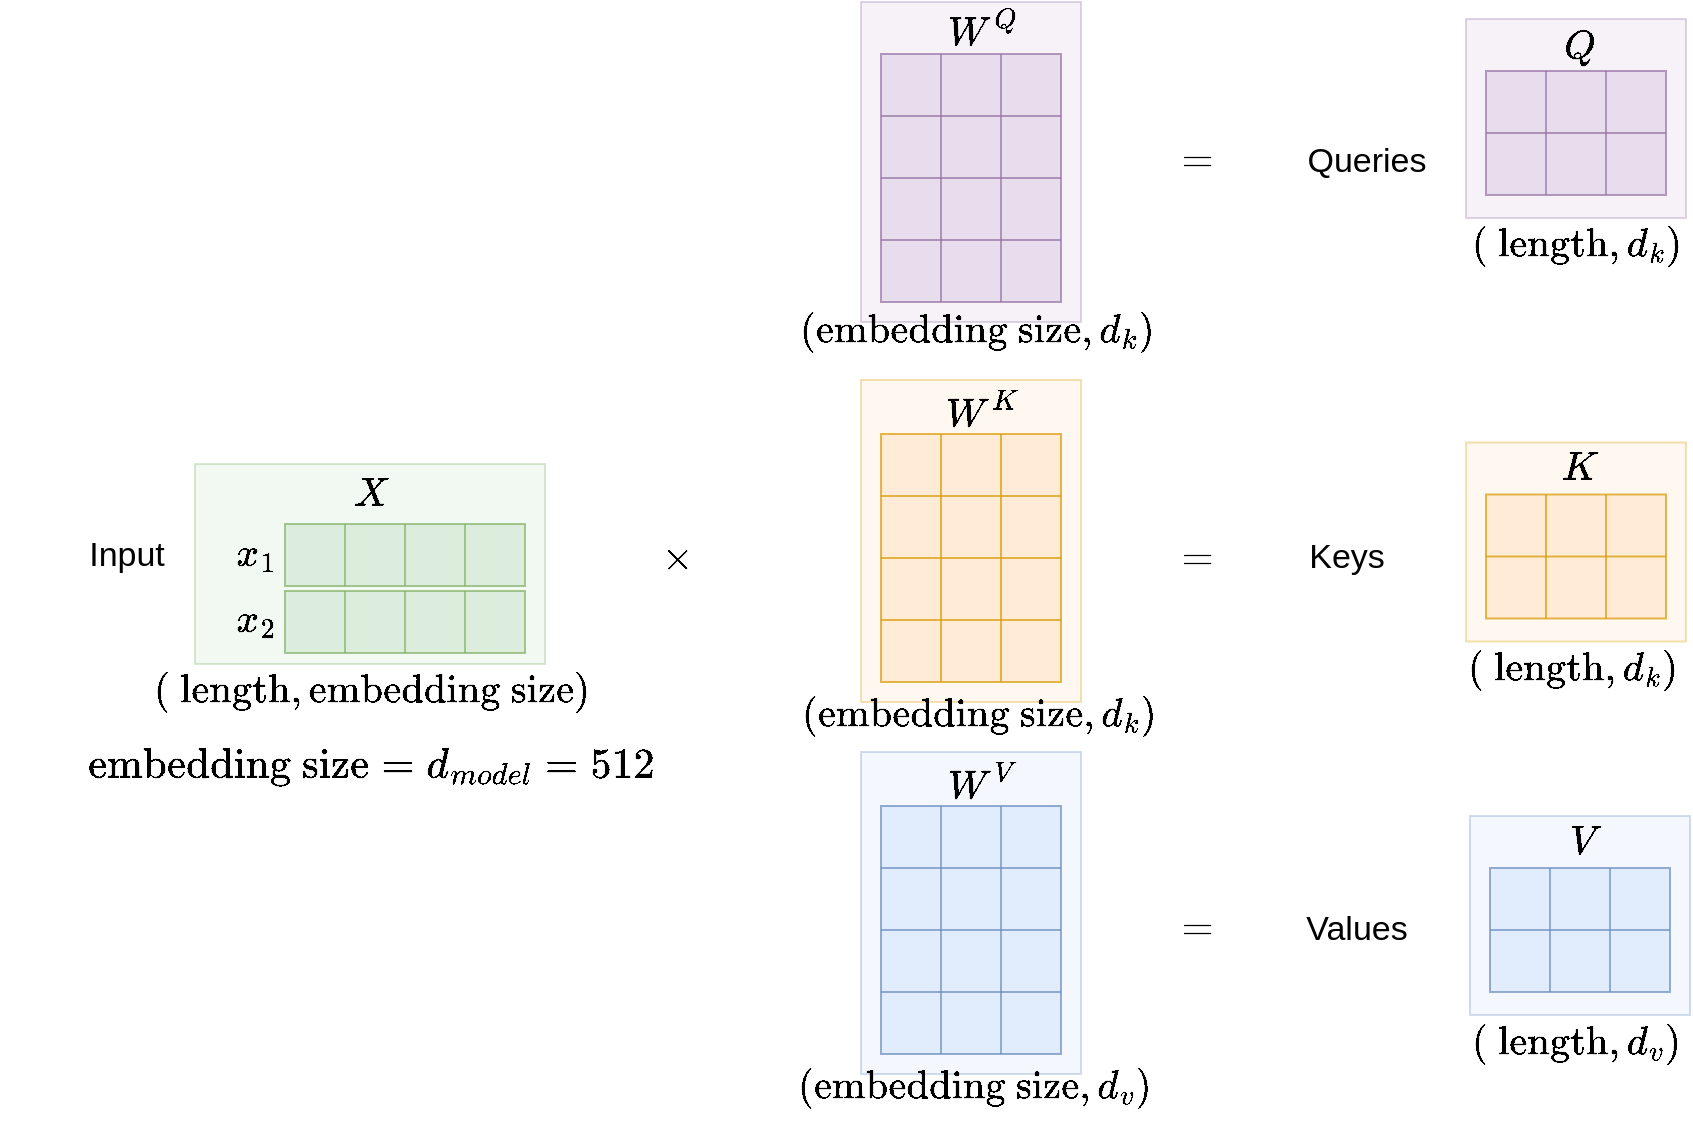 <mxfile version="20.6.2" type="device"><diagram id="dic6fPTyxocdXyEdcYyX" name="第 1 页"><mxGraphModel dx="1422" dy="1252" grid="1" gridSize="10" guides="1" tooltips="1" connect="1" arrows="1" fold="1" page="0" pageScale="1" pageWidth="827" pageHeight="1169" math="1" shadow="0"><root><mxCell id="0"/><mxCell id="1" parent="0"/><mxCell id="4Db6OByWTUQncVXcRejH-1" value="" style="rounded=0;whiteSpace=wrap;html=1;fontFamily=Helvetica;fontSize=17;opacity=30;fillColor=#e1d5e7;strokeColor=#9673a6;" vertex="1" parent="1"><mxGeometry x="767.5" y="-148" width="110" height="160" as="geometry"/></mxCell><mxCell id="4Db6OByWTUQncVXcRejH-2" value="" style="rounded=0;whiteSpace=wrap;html=1;fontFamily=Helvetica;fontSize=17;opacity=30;fillColor=#d5e8d4;strokeColor=#82b366;" vertex="1" parent="1"><mxGeometry x="434.5" y="83" width="175" height="100" as="geometry"/></mxCell><mxCell id="4Db6OByWTUQncVXcRejH-3" value="" style="shape=table;html=1;whiteSpace=wrap;startSize=0;container=1;collapsible=0;childLayout=tableLayout;fontFamily=Helvetica;fontSize=17;opacity=70;fillColor=#d5e8d4;strokeColor=#82b366;" vertex="1" parent="1"><mxGeometry x="479.5" y="113" width="120" height="31" as="geometry"/></mxCell><mxCell id="4Db6OByWTUQncVXcRejH-4" value="" style="shape=tableRow;horizontal=0;startSize=0;swimlaneHead=0;swimlaneBody=0;top=0;left=0;bottom=0;right=0;collapsible=0;dropTarget=0;fillColor=none;points=[[0,0.5],[1,0.5]];portConstraint=eastwest;fontFamily=Helvetica;fontSize=17;opacity=70;" vertex="1" parent="4Db6OByWTUQncVXcRejH-3"><mxGeometry width="120" height="31" as="geometry"/></mxCell><mxCell id="4Db6OByWTUQncVXcRejH-5" value="" style="shape=partialRectangle;html=1;whiteSpace=wrap;connectable=0;fillColor=none;top=0;left=0;bottom=0;right=0;overflow=hidden;fontFamily=Helvetica;fontSize=17;opacity=70;" vertex="1" parent="4Db6OByWTUQncVXcRejH-4"><mxGeometry width="30" height="31" as="geometry"><mxRectangle width="30" height="31" as="alternateBounds"/></mxGeometry></mxCell><mxCell id="4Db6OByWTUQncVXcRejH-6" value="" style="shape=partialRectangle;html=1;whiteSpace=wrap;connectable=0;fillColor=none;top=0;left=0;bottom=0;right=0;overflow=hidden;fontFamily=Helvetica;fontSize=17;opacity=70;" vertex="1" parent="4Db6OByWTUQncVXcRejH-4"><mxGeometry x="30" width="30" height="31" as="geometry"><mxRectangle width="30" height="31" as="alternateBounds"/></mxGeometry></mxCell><mxCell id="4Db6OByWTUQncVXcRejH-7" value="" style="shape=partialRectangle;html=1;whiteSpace=wrap;connectable=0;fillColor=none;top=0;left=0;bottom=0;right=0;overflow=hidden;fontFamily=Helvetica;fontSize=17;opacity=70;" vertex="1" parent="4Db6OByWTUQncVXcRejH-4"><mxGeometry x="60" width="30" height="31" as="geometry"><mxRectangle width="30" height="31" as="alternateBounds"/></mxGeometry></mxCell><mxCell id="4Db6OByWTUQncVXcRejH-8" style="shape=partialRectangle;html=1;whiteSpace=wrap;connectable=0;fillColor=none;top=0;left=0;bottom=0;right=0;overflow=hidden;fontFamily=Helvetica;fontSize=17;opacity=70;" vertex="1" parent="4Db6OByWTUQncVXcRejH-4"><mxGeometry x="90" width="30" height="31" as="geometry"><mxRectangle width="30" height="31" as="alternateBounds"/></mxGeometry></mxCell><mxCell id="4Db6OByWTUQncVXcRejH-9" value="$$x_1$$" style="text;html=1;align=center;verticalAlign=middle;resizable=0;points=[];autosize=1;strokeColor=none;fillColor=none;fontSize=17;fontFamily=Helvetica;" vertex="1" parent="1"><mxGeometry x="419.5" y="113.5" width="90" height="30" as="geometry"/></mxCell><mxCell id="4Db6OByWTUQncVXcRejH-10" value="" style="shape=table;html=1;whiteSpace=wrap;startSize=0;container=1;collapsible=0;childLayout=tableLayout;fontFamily=Helvetica;fontSize=17;opacity=70;fillColor=#d5e8d4;strokeColor=#82b366;" vertex="1" parent="1"><mxGeometry x="479.5" y="146.5" width="120" height="31" as="geometry"/></mxCell><mxCell id="4Db6OByWTUQncVXcRejH-11" value="" style="shape=tableRow;horizontal=0;startSize=0;swimlaneHead=0;swimlaneBody=0;top=0;left=0;bottom=0;right=0;collapsible=0;dropTarget=0;fillColor=none;points=[[0,0.5],[1,0.5]];portConstraint=eastwest;fontFamily=Helvetica;fontSize=17;opacity=70;" vertex="1" parent="4Db6OByWTUQncVXcRejH-10"><mxGeometry width="120" height="31" as="geometry"/></mxCell><mxCell id="4Db6OByWTUQncVXcRejH-12" value="" style="shape=partialRectangle;html=1;whiteSpace=wrap;connectable=0;fillColor=none;top=0;left=0;bottom=0;right=0;overflow=hidden;fontFamily=Helvetica;fontSize=17;opacity=70;" vertex="1" parent="4Db6OByWTUQncVXcRejH-11"><mxGeometry width="30" height="31" as="geometry"><mxRectangle width="30" height="31" as="alternateBounds"/></mxGeometry></mxCell><mxCell id="4Db6OByWTUQncVXcRejH-13" value="" style="shape=partialRectangle;html=1;whiteSpace=wrap;connectable=0;fillColor=none;top=0;left=0;bottom=0;right=0;overflow=hidden;fontFamily=Helvetica;fontSize=17;opacity=70;" vertex="1" parent="4Db6OByWTUQncVXcRejH-11"><mxGeometry x="30" width="30" height="31" as="geometry"><mxRectangle width="30" height="31" as="alternateBounds"/></mxGeometry></mxCell><mxCell id="4Db6OByWTUQncVXcRejH-14" value="" style="shape=partialRectangle;html=1;whiteSpace=wrap;connectable=0;fillColor=none;top=0;left=0;bottom=0;right=0;overflow=hidden;fontFamily=Helvetica;fontSize=17;opacity=70;" vertex="1" parent="4Db6OByWTUQncVXcRejH-11"><mxGeometry x="60" width="30" height="31" as="geometry"><mxRectangle width="30" height="31" as="alternateBounds"/></mxGeometry></mxCell><mxCell id="4Db6OByWTUQncVXcRejH-15" style="shape=partialRectangle;html=1;whiteSpace=wrap;connectable=0;fillColor=none;top=0;left=0;bottom=0;right=0;overflow=hidden;fontFamily=Helvetica;fontSize=17;opacity=70;" vertex="1" parent="4Db6OByWTUQncVXcRejH-11"><mxGeometry x="90" width="30" height="31" as="geometry"><mxRectangle width="30" height="31" as="alternateBounds"/></mxGeometry></mxCell><mxCell id="4Db6OByWTUQncVXcRejH-16" value="$$x_2$$" style="text;html=1;align=center;verticalAlign=middle;resizable=0;points=[];autosize=1;strokeColor=none;fillColor=none;fontSize=17;fontFamily=Helvetica;" vertex="1" parent="1"><mxGeometry x="419.5" y="147" width="90" height="30" as="geometry"/></mxCell><mxCell id="4Db6OByWTUQncVXcRejH-17" value="$$X$$" style="text;html=1;align=center;verticalAlign=middle;resizable=0;points=[];autosize=1;strokeColor=none;fillColor=none;fontSize=17;fontFamily=Helvetica;" vertex="1" parent="1"><mxGeometry x="487" y="83.5" width="70" height="30" as="geometry"/></mxCell><mxCell id="4Db6OByWTUQncVXcRejH-18" value="" style="shape=table;html=1;whiteSpace=wrap;startSize=0;container=1;collapsible=0;childLayout=tableLayout;fontFamily=Helvetica;fontSize=17;opacity=70;fillColor=#e1d5e7;strokeColor=#9673a6;" vertex="1" parent="1"><mxGeometry x="777.5" y="-122" width="90" height="124" as="geometry"/></mxCell><mxCell id="4Db6OByWTUQncVXcRejH-19" value="" style="shape=tableRow;horizontal=0;startSize=0;swimlaneHead=0;swimlaneBody=0;top=0;left=0;bottom=0;right=0;collapsible=0;dropTarget=0;fillColor=none;points=[[0,0.5],[1,0.5]];portConstraint=eastwest;fontFamily=Helvetica;fontSize=17;opacity=70;" vertex="1" parent="4Db6OByWTUQncVXcRejH-18"><mxGeometry width="90" height="31" as="geometry"/></mxCell><mxCell id="4Db6OByWTUQncVXcRejH-20" value="" style="shape=partialRectangle;html=1;whiteSpace=wrap;connectable=0;fillColor=none;top=0;left=0;bottom=0;right=0;overflow=hidden;fontFamily=Helvetica;fontSize=17;opacity=70;" vertex="1" parent="4Db6OByWTUQncVXcRejH-19"><mxGeometry width="30" height="31" as="geometry"><mxRectangle width="30" height="31" as="alternateBounds"/></mxGeometry></mxCell><mxCell id="4Db6OByWTUQncVXcRejH-21" value="" style="shape=partialRectangle;html=1;whiteSpace=wrap;connectable=0;fillColor=none;top=0;left=0;bottom=0;right=0;overflow=hidden;fontFamily=Helvetica;fontSize=17;opacity=70;" vertex="1" parent="4Db6OByWTUQncVXcRejH-19"><mxGeometry x="30" width="30" height="31" as="geometry"><mxRectangle width="30" height="31" as="alternateBounds"/></mxGeometry></mxCell><mxCell id="4Db6OByWTUQncVXcRejH-22" value="" style="shape=partialRectangle;html=1;whiteSpace=wrap;connectable=0;fillColor=none;top=0;left=0;bottom=0;right=0;overflow=hidden;fontFamily=Helvetica;fontSize=17;opacity=70;" vertex="1" parent="4Db6OByWTUQncVXcRejH-19"><mxGeometry x="60" width="30" height="31" as="geometry"><mxRectangle width="30" height="31" as="alternateBounds"/></mxGeometry></mxCell><mxCell id="4Db6OByWTUQncVXcRejH-23" style="shape=tableRow;horizontal=0;startSize=0;swimlaneHead=0;swimlaneBody=0;top=0;left=0;bottom=0;right=0;collapsible=0;dropTarget=0;fillColor=none;points=[[0,0.5],[1,0.5]];portConstraint=eastwest;fontFamily=Helvetica;fontSize=17;opacity=70;" vertex="1" parent="4Db6OByWTUQncVXcRejH-18"><mxGeometry y="31" width="90" height="31" as="geometry"/></mxCell><mxCell id="4Db6OByWTUQncVXcRejH-24" style="shape=partialRectangle;html=1;whiteSpace=wrap;connectable=0;fillColor=none;top=0;left=0;bottom=0;right=0;overflow=hidden;fontFamily=Helvetica;fontSize=17;opacity=70;" vertex="1" parent="4Db6OByWTUQncVXcRejH-23"><mxGeometry width="30" height="31" as="geometry"><mxRectangle width="30" height="31" as="alternateBounds"/></mxGeometry></mxCell><mxCell id="4Db6OByWTUQncVXcRejH-25" style="shape=partialRectangle;html=1;whiteSpace=wrap;connectable=0;fillColor=none;top=0;left=0;bottom=0;right=0;overflow=hidden;fontFamily=Helvetica;fontSize=17;opacity=70;" vertex="1" parent="4Db6OByWTUQncVXcRejH-23"><mxGeometry x="30" width="30" height="31" as="geometry"><mxRectangle width="30" height="31" as="alternateBounds"/></mxGeometry></mxCell><mxCell id="4Db6OByWTUQncVXcRejH-26" style="shape=partialRectangle;html=1;whiteSpace=wrap;connectable=0;fillColor=none;top=0;left=0;bottom=0;right=0;overflow=hidden;fontFamily=Helvetica;fontSize=17;opacity=70;" vertex="1" parent="4Db6OByWTUQncVXcRejH-23"><mxGeometry x="60" width="30" height="31" as="geometry"><mxRectangle width="30" height="31" as="alternateBounds"/></mxGeometry></mxCell><mxCell id="4Db6OByWTUQncVXcRejH-27" style="shape=tableRow;horizontal=0;startSize=0;swimlaneHead=0;swimlaneBody=0;top=0;left=0;bottom=0;right=0;collapsible=0;dropTarget=0;fillColor=none;points=[[0,0.5],[1,0.5]];portConstraint=eastwest;fontFamily=Helvetica;fontSize=17;opacity=70;" vertex="1" parent="4Db6OByWTUQncVXcRejH-18"><mxGeometry y="62" width="90" height="31" as="geometry"/></mxCell><mxCell id="4Db6OByWTUQncVXcRejH-28" style="shape=partialRectangle;html=1;whiteSpace=wrap;connectable=0;fillColor=none;top=0;left=0;bottom=0;right=0;overflow=hidden;fontFamily=Helvetica;fontSize=17;opacity=70;" vertex="1" parent="4Db6OByWTUQncVXcRejH-27"><mxGeometry width="30" height="31" as="geometry"><mxRectangle width="30" height="31" as="alternateBounds"/></mxGeometry></mxCell><mxCell id="4Db6OByWTUQncVXcRejH-29" style="shape=partialRectangle;html=1;whiteSpace=wrap;connectable=0;fillColor=none;top=0;left=0;bottom=0;right=0;overflow=hidden;fontFamily=Helvetica;fontSize=17;opacity=70;" vertex="1" parent="4Db6OByWTUQncVXcRejH-27"><mxGeometry x="30" width="30" height="31" as="geometry"><mxRectangle width="30" height="31" as="alternateBounds"/></mxGeometry></mxCell><mxCell id="4Db6OByWTUQncVXcRejH-30" style="shape=partialRectangle;html=1;whiteSpace=wrap;connectable=0;fillColor=none;top=0;left=0;bottom=0;right=0;overflow=hidden;fontFamily=Helvetica;fontSize=17;opacity=70;" vertex="1" parent="4Db6OByWTUQncVXcRejH-27"><mxGeometry x="60" width="30" height="31" as="geometry"><mxRectangle width="30" height="31" as="alternateBounds"/></mxGeometry></mxCell><mxCell id="4Db6OByWTUQncVXcRejH-31" style="shape=tableRow;horizontal=0;startSize=0;swimlaneHead=0;swimlaneBody=0;top=0;left=0;bottom=0;right=0;collapsible=0;dropTarget=0;fillColor=none;points=[[0,0.5],[1,0.5]];portConstraint=eastwest;fontFamily=Helvetica;fontSize=17;opacity=70;" vertex="1" parent="4Db6OByWTUQncVXcRejH-18"><mxGeometry y="93" width="90" height="31" as="geometry"/></mxCell><mxCell id="4Db6OByWTUQncVXcRejH-32" style="shape=partialRectangle;html=1;whiteSpace=wrap;connectable=0;fillColor=none;top=0;left=0;bottom=0;right=0;overflow=hidden;fontFamily=Helvetica;fontSize=17;opacity=70;" vertex="1" parent="4Db6OByWTUQncVXcRejH-31"><mxGeometry width="30" height="31" as="geometry"><mxRectangle width="30" height="31" as="alternateBounds"/></mxGeometry></mxCell><mxCell id="4Db6OByWTUQncVXcRejH-33" style="shape=partialRectangle;html=1;whiteSpace=wrap;connectable=0;fillColor=none;top=0;left=0;bottom=0;right=0;overflow=hidden;fontFamily=Helvetica;fontSize=17;opacity=70;" vertex="1" parent="4Db6OByWTUQncVXcRejH-31"><mxGeometry x="30" width="30" height="31" as="geometry"><mxRectangle width="30" height="31" as="alternateBounds"/></mxGeometry></mxCell><mxCell id="4Db6OByWTUQncVXcRejH-34" style="shape=partialRectangle;html=1;whiteSpace=wrap;connectable=0;fillColor=none;top=0;left=0;bottom=0;right=0;overflow=hidden;fontFamily=Helvetica;fontSize=17;opacity=70;" vertex="1" parent="4Db6OByWTUQncVXcRejH-31"><mxGeometry x="60" width="30" height="31" as="geometry"><mxRectangle width="30" height="31" as="alternateBounds"/></mxGeometry></mxCell><mxCell id="4Db6OByWTUQncVXcRejH-35" value="$$W^Q$$" style="text;html=1;align=center;verticalAlign=middle;resizable=0;points=[];autosize=1;strokeColor=none;fillColor=none;fontSize=17;fontFamily=Helvetica;" vertex="1" parent="1"><mxGeometry x="777.5" y="-149" width="100" height="30" as="geometry"/></mxCell><mxCell id="4Db6OByWTUQncVXcRejH-36" value="$$&amp;nbsp;(\text{&lt;br&gt;length},\text{embedding size})&lt;br&gt;$$" style="text;html=1;align=center;verticalAlign=middle;resizable=0;points=[];autosize=1;strokeColor=none;fillColor=none;fontSize=17;fontFamily=Helvetica;" vertex="1" parent="1"><mxGeometry x="397" y="162" width="250" height="70" as="geometry"/></mxCell><mxCell id="4Db6OByWTUQncVXcRejH-37" value="$$&amp;nbsp;(\text{embedding size},&lt;br&gt;d_k)$$" style="text;html=1;align=center;verticalAlign=middle;resizable=0;points=[];autosize=1;strokeColor=none;fillColor=none;fontSize=17;fontFamily=Helvetica;" vertex="1" parent="1"><mxGeometry x="715" y="-8" width="220" height="50" as="geometry"/></mxCell><mxCell id="4Db6OByWTUQncVXcRejH-38" value="" style="rounded=0;whiteSpace=wrap;html=1;fontFamily=Helvetica;fontSize=17;opacity=30;fillColor=#ffe6cc;strokeColor=#d79b00;" vertex="1" parent="1"><mxGeometry x="767.5" y="41" width="110" height="161" as="geometry"/></mxCell><mxCell id="4Db6OByWTUQncVXcRejH-39" value="" style="shape=table;html=1;whiteSpace=wrap;startSize=0;container=1;collapsible=0;childLayout=tableLayout;fontFamily=Helvetica;fontSize=17;opacity=70;fillColor=#ffe6cc;strokeColor=#d79b00;" vertex="1" parent="1"><mxGeometry x="777.5" y="68" width="90" height="124" as="geometry"/></mxCell><mxCell id="4Db6OByWTUQncVXcRejH-40" value="" style="shape=tableRow;horizontal=0;startSize=0;swimlaneHead=0;swimlaneBody=0;top=0;left=0;bottom=0;right=0;collapsible=0;dropTarget=0;fillColor=none;points=[[0,0.5],[1,0.5]];portConstraint=eastwest;fontFamily=Helvetica;fontSize=17;opacity=70;" vertex="1" parent="4Db6OByWTUQncVXcRejH-39"><mxGeometry width="90" height="31" as="geometry"/></mxCell><mxCell id="4Db6OByWTUQncVXcRejH-41" value="" style="shape=partialRectangle;html=1;whiteSpace=wrap;connectable=0;fillColor=none;top=0;left=0;bottom=0;right=0;overflow=hidden;fontFamily=Helvetica;fontSize=17;opacity=70;" vertex="1" parent="4Db6OByWTUQncVXcRejH-40"><mxGeometry width="30" height="31" as="geometry"><mxRectangle width="30" height="31" as="alternateBounds"/></mxGeometry></mxCell><mxCell id="4Db6OByWTUQncVXcRejH-42" value="" style="shape=partialRectangle;html=1;whiteSpace=wrap;connectable=0;fillColor=none;top=0;left=0;bottom=0;right=0;overflow=hidden;fontFamily=Helvetica;fontSize=17;opacity=70;" vertex="1" parent="4Db6OByWTUQncVXcRejH-40"><mxGeometry x="30" width="30" height="31" as="geometry"><mxRectangle width="30" height="31" as="alternateBounds"/></mxGeometry></mxCell><mxCell id="4Db6OByWTUQncVXcRejH-43" value="" style="shape=partialRectangle;html=1;whiteSpace=wrap;connectable=0;fillColor=none;top=0;left=0;bottom=0;right=0;overflow=hidden;fontFamily=Helvetica;fontSize=17;opacity=70;" vertex="1" parent="4Db6OByWTUQncVXcRejH-40"><mxGeometry x="60" width="30" height="31" as="geometry"><mxRectangle width="30" height="31" as="alternateBounds"/></mxGeometry></mxCell><mxCell id="4Db6OByWTUQncVXcRejH-44" style="shape=tableRow;horizontal=0;startSize=0;swimlaneHead=0;swimlaneBody=0;top=0;left=0;bottom=0;right=0;collapsible=0;dropTarget=0;fillColor=none;points=[[0,0.5],[1,0.5]];portConstraint=eastwest;fontFamily=Helvetica;fontSize=17;opacity=70;" vertex="1" parent="4Db6OByWTUQncVXcRejH-39"><mxGeometry y="31" width="90" height="31" as="geometry"/></mxCell><mxCell id="4Db6OByWTUQncVXcRejH-45" style="shape=partialRectangle;html=1;whiteSpace=wrap;connectable=0;fillColor=none;top=0;left=0;bottom=0;right=0;overflow=hidden;fontFamily=Helvetica;fontSize=17;opacity=70;" vertex="1" parent="4Db6OByWTUQncVXcRejH-44"><mxGeometry width="30" height="31" as="geometry"><mxRectangle width="30" height="31" as="alternateBounds"/></mxGeometry></mxCell><mxCell id="4Db6OByWTUQncVXcRejH-46" style="shape=partialRectangle;html=1;whiteSpace=wrap;connectable=0;fillColor=none;top=0;left=0;bottom=0;right=0;overflow=hidden;fontFamily=Helvetica;fontSize=17;opacity=70;" vertex="1" parent="4Db6OByWTUQncVXcRejH-44"><mxGeometry x="30" width="30" height="31" as="geometry"><mxRectangle width="30" height="31" as="alternateBounds"/></mxGeometry></mxCell><mxCell id="4Db6OByWTUQncVXcRejH-47" style="shape=partialRectangle;html=1;whiteSpace=wrap;connectable=0;fillColor=none;top=0;left=0;bottom=0;right=0;overflow=hidden;fontFamily=Helvetica;fontSize=17;opacity=70;" vertex="1" parent="4Db6OByWTUQncVXcRejH-44"><mxGeometry x="60" width="30" height="31" as="geometry"><mxRectangle width="30" height="31" as="alternateBounds"/></mxGeometry></mxCell><mxCell id="4Db6OByWTUQncVXcRejH-48" style="shape=tableRow;horizontal=0;startSize=0;swimlaneHead=0;swimlaneBody=0;top=0;left=0;bottom=0;right=0;collapsible=0;dropTarget=0;fillColor=none;points=[[0,0.5],[1,0.5]];portConstraint=eastwest;fontFamily=Helvetica;fontSize=17;opacity=70;" vertex="1" parent="4Db6OByWTUQncVXcRejH-39"><mxGeometry y="62" width="90" height="31" as="geometry"/></mxCell><mxCell id="4Db6OByWTUQncVXcRejH-49" style="shape=partialRectangle;html=1;whiteSpace=wrap;connectable=0;fillColor=none;top=0;left=0;bottom=0;right=0;overflow=hidden;fontFamily=Helvetica;fontSize=17;opacity=70;" vertex="1" parent="4Db6OByWTUQncVXcRejH-48"><mxGeometry width="30" height="31" as="geometry"><mxRectangle width="30" height="31" as="alternateBounds"/></mxGeometry></mxCell><mxCell id="4Db6OByWTUQncVXcRejH-50" style="shape=partialRectangle;html=1;whiteSpace=wrap;connectable=0;fillColor=none;top=0;left=0;bottom=0;right=0;overflow=hidden;fontFamily=Helvetica;fontSize=17;opacity=70;" vertex="1" parent="4Db6OByWTUQncVXcRejH-48"><mxGeometry x="30" width="30" height="31" as="geometry"><mxRectangle width="30" height="31" as="alternateBounds"/></mxGeometry></mxCell><mxCell id="4Db6OByWTUQncVXcRejH-51" style="shape=partialRectangle;html=1;whiteSpace=wrap;connectable=0;fillColor=none;top=0;left=0;bottom=0;right=0;overflow=hidden;fontFamily=Helvetica;fontSize=17;opacity=70;" vertex="1" parent="4Db6OByWTUQncVXcRejH-48"><mxGeometry x="60" width="30" height="31" as="geometry"><mxRectangle width="30" height="31" as="alternateBounds"/></mxGeometry></mxCell><mxCell id="4Db6OByWTUQncVXcRejH-52" style="shape=tableRow;horizontal=0;startSize=0;swimlaneHead=0;swimlaneBody=0;top=0;left=0;bottom=0;right=0;collapsible=0;dropTarget=0;fillColor=none;points=[[0,0.5],[1,0.5]];portConstraint=eastwest;fontFamily=Helvetica;fontSize=17;opacity=70;" vertex="1" parent="4Db6OByWTUQncVXcRejH-39"><mxGeometry y="93" width="90" height="31" as="geometry"/></mxCell><mxCell id="4Db6OByWTUQncVXcRejH-53" style="shape=partialRectangle;html=1;whiteSpace=wrap;connectable=0;fillColor=none;top=0;left=0;bottom=0;right=0;overflow=hidden;fontFamily=Helvetica;fontSize=17;opacity=70;" vertex="1" parent="4Db6OByWTUQncVXcRejH-52"><mxGeometry width="30" height="31" as="geometry"><mxRectangle width="30" height="31" as="alternateBounds"/></mxGeometry></mxCell><mxCell id="4Db6OByWTUQncVXcRejH-54" style="shape=partialRectangle;html=1;whiteSpace=wrap;connectable=0;fillColor=none;top=0;left=0;bottom=0;right=0;overflow=hidden;fontFamily=Helvetica;fontSize=17;opacity=70;" vertex="1" parent="4Db6OByWTUQncVXcRejH-52"><mxGeometry x="30" width="30" height="31" as="geometry"><mxRectangle width="30" height="31" as="alternateBounds"/></mxGeometry></mxCell><mxCell id="4Db6OByWTUQncVXcRejH-55" style="shape=partialRectangle;html=1;whiteSpace=wrap;connectable=0;fillColor=none;top=0;left=0;bottom=0;right=0;overflow=hidden;fontFamily=Helvetica;fontSize=17;opacity=70;" vertex="1" parent="4Db6OByWTUQncVXcRejH-52"><mxGeometry x="60" width="30" height="31" as="geometry"><mxRectangle width="30" height="31" as="alternateBounds"/></mxGeometry></mxCell><mxCell id="4Db6OByWTUQncVXcRejH-56" value="$$W^K$$" style="text;html=1;align=center;verticalAlign=middle;resizable=0;points=[];autosize=1;strokeColor=none;fillColor=none;fontSize=17;fontFamily=Helvetica;" vertex="1" parent="1"><mxGeometry x="777.5" y="42" width="100" height="30" as="geometry"/></mxCell><mxCell id="4Db6OByWTUQncVXcRejH-57" value="Input" style="text;html=1;align=center;verticalAlign=middle;resizable=0;points=[];autosize=1;strokeColor=none;fillColor=none;fontSize=17;fontFamily=Helvetica;" vertex="1" parent="1"><mxGeometry x="370" y="114" width="60" height="30" as="geometry"/></mxCell><mxCell id="4Db6OByWTUQncVXcRejH-58" value="$$\times$$" style="text;html=1;align=center;verticalAlign=middle;resizable=0;points=[];autosize=1;strokeColor=none;fillColor=none;fontSize=17;fontFamily=Helvetica;" vertex="1" parent="1"><mxGeometry x="620" y="116" width="110" height="30" as="geometry"/></mxCell><mxCell id="4Db6OByWTUQncVXcRejH-59" value="" style="rounded=0;whiteSpace=wrap;html=1;fontFamily=Helvetica;fontSize=17;opacity=30;fillColor=#dae8fc;strokeColor=#6c8ebf;" vertex="1" parent="1"><mxGeometry x="767.5" y="227" width="110" height="161" as="geometry"/></mxCell><mxCell id="4Db6OByWTUQncVXcRejH-60" value="" style="shape=table;html=1;whiteSpace=wrap;startSize=0;container=1;collapsible=0;childLayout=tableLayout;fontFamily=Helvetica;fontSize=17;opacity=70;fillColor=#dae8fc;strokeColor=#6c8ebf;" vertex="1" parent="1"><mxGeometry x="777.5" y="254" width="90" height="124" as="geometry"/></mxCell><mxCell id="4Db6OByWTUQncVXcRejH-61" value="" style="shape=tableRow;horizontal=0;startSize=0;swimlaneHead=0;swimlaneBody=0;top=0;left=0;bottom=0;right=0;collapsible=0;dropTarget=0;fillColor=none;points=[[0,0.5],[1,0.5]];portConstraint=eastwest;fontFamily=Helvetica;fontSize=17;opacity=70;" vertex="1" parent="4Db6OByWTUQncVXcRejH-60"><mxGeometry width="90" height="31" as="geometry"/></mxCell><mxCell id="4Db6OByWTUQncVXcRejH-62" value="" style="shape=partialRectangle;html=1;whiteSpace=wrap;connectable=0;fillColor=none;top=0;left=0;bottom=0;right=0;overflow=hidden;fontFamily=Helvetica;fontSize=17;opacity=70;" vertex="1" parent="4Db6OByWTUQncVXcRejH-61"><mxGeometry width="30" height="31" as="geometry"><mxRectangle width="30" height="31" as="alternateBounds"/></mxGeometry></mxCell><mxCell id="4Db6OByWTUQncVXcRejH-63" value="" style="shape=partialRectangle;html=1;whiteSpace=wrap;connectable=0;fillColor=none;top=0;left=0;bottom=0;right=0;overflow=hidden;fontFamily=Helvetica;fontSize=17;opacity=70;" vertex="1" parent="4Db6OByWTUQncVXcRejH-61"><mxGeometry x="30" width="30" height="31" as="geometry"><mxRectangle width="30" height="31" as="alternateBounds"/></mxGeometry></mxCell><mxCell id="4Db6OByWTUQncVXcRejH-64" value="" style="shape=partialRectangle;html=1;whiteSpace=wrap;connectable=0;fillColor=none;top=0;left=0;bottom=0;right=0;overflow=hidden;fontFamily=Helvetica;fontSize=17;opacity=70;" vertex="1" parent="4Db6OByWTUQncVXcRejH-61"><mxGeometry x="60" width="30" height="31" as="geometry"><mxRectangle width="30" height="31" as="alternateBounds"/></mxGeometry></mxCell><mxCell id="4Db6OByWTUQncVXcRejH-65" style="shape=tableRow;horizontal=0;startSize=0;swimlaneHead=0;swimlaneBody=0;top=0;left=0;bottom=0;right=0;collapsible=0;dropTarget=0;fillColor=none;points=[[0,0.5],[1,0.5]];portConstraint=eastwest;fontFamily=Helvetica;fontSize=17;opacity=70;" vertex="1" parent="4Db6OByWTUQncVXcRejH-60"><mxGeometry y="31" width="90" height="31" as="geometry"/></mxCell><mxCell id="4Db6OByWTUQncVXcRejH-66" style="shape=partialRectangle;html=1;whiteSpace=wrap;connectable=0;fillColor=none;top=0;left=0;bottom=0;right=0;overflow=hidden;fontFamily=Helvetica;fontSize=17;opacity=70;" vertex="1" parent="4Db6OByWTUQncVXcRejH-65"><mxGeometry width="30" height="31" as="geometry"><mxRectangle width="30" height="31" as="alternateBounds"/></mxGeometry></mxCell><mxCell id="4Db6OByWTUQncVXcRejH-67" style="shape=partialRectangle;html=1;whiteSpace=wrap;connectable=0;fillColor=none;top=0;left=0;bottom=0;right=0;overflow=hidden;fontFamily=Helvetica;fontSize=17;opacity=70;" vertex="1" parent="4Db6OByWTUQncVXcRejH-65"><mxGeometry x="30" width="30" height="31" as="geometry"><mxRectangle width="30" height="31" as="alternateBounds"/></mxGeometry></mxCell><mxCell id="4Db6OByWTUQncVXcRejH-68" style="shape=partialRectangle;html=1;whiteSpace=wrap;connectable=0;fillColor=none;top=0;left=0;bottom=0;right=0;overflow=hidden;fontFamily=Helvetica;fontSize=17;opacity=70;" vertex="1" parent="4Db6OByWTUQncVXcRejH-65"><mxGeometry x="60" width="30" height="31" as="geometry"><mxRectangle width="30" height="31" as="alternateBounds"/></mxGeometry></mxCell><mxCell id="4Db6OByWTUQncVXcRejH-69" style="shape=tableRow;horizontal=0;startSize=0;swimlaneHead=0;swimlaneBody=0;top=0;left=0;bottom=0;right=0;collapsible=0;dropTarget=0;fillColor=none;points=[[0,0.5],[1,0.5]];portConstraint=eastwest;fontFamily=Helvetica;fontSize=17;opacity=70;" vertex="1" parent="4Db6OByWTUQncVXcRejH-60"><mxGeometry y="62" width="90" height="31" as="geometry"/></mxCell><mxCell id="4Db6OByWTUQncVXcRejH-70" style="shape=partialRectangle;html=1;whiteSpace=wrap;connectable=0;fillColor=none;top=0;left=0;bottom=0;right=0;overflow=hidden;fontFamily=Helvetica;fontSize=17;opacity=70;" vertex="1" parent="4Db6OByWTUQncVXcRejH-69"><mxGeometry width="30" height="31" as="geometry"><mxRectangle width="30" height="31" as="alternateBounds"/></mxGeometry></mxCell><mxCell id="4Db6OByWTUQncVXcRejH-71" style="shape=partialRectangle;html=1;whiteSpace=wrap;connectable=0;fillColor=none;top=0;left=0;bottom=0;right=0;overflow=hidden;fontFamily=Helvetica;fontSize=17;opacity=70;" vertex="1" parent="4Db6OByWTUQncVXcRejH-69"><mxGeometry x="30" width="30" height="31" as="geometry"><mxRectangle width="30" height="31" as="alternateBounds"/></mxGeometry></mxCell><mxCell id="4Db6OByWTUQncVXcRejH-72" style="shape=partialRectangle;html=1;whiteSpace=wrap;connectable=0;fillColor=none;top=0;left=0;bottom=0;right=0;overflow=hidden;fontFamily=Helvetica;fontSize=17;opacity=70;" vertex="1" parent="4Db6OByWTUQncVXcRejH-69"><mxGeometry x="60" width="30" height="31" as="geometry"><mxRectangle width="30" height="31" as="alternateBounds"/></mxGeometry></mxCell><mxCell id="4Db6OByWTUQncVXcRejH-73" style="shape=tableRow;horizontal=0;startSize=0;swimlaneHead=0;swimlaneBody=0;top=0;left=0;bottom=0;right=0;collapsible=0;dropTarget=0;fillColor=none;points=[[0,0.5],[1,0.5]];portConstraint=eastwest;fontFamily=Helvetica;fontSize=17;opacity=70;" vertex="1" parent="4Db6OByWTUQncVXcRejH-60"><mxGeometry y="93" width="90" height="31" as="geometry"/></mxCell><mxCell id="4Db6OByWTUQncVXcRejH-74" style="shape=partialRectangle;html=1;whiteSpace=wrap;connectable=0;fillColor=none;top=0;left=0;bottom=0;right=0;overflow=hidden;fontFamily=Helvetica;fontSize=17;opacity=70;" vertex="1" parent="4Db6OByWTUQncVXcRejH-73"><mxGeometry width="30" height="31" as="geometry"><mxRectangle width="30" height="31" as="alternateBounds"/></mxGeometry></mxCell><mxCell id="4Db6OByWTUQncVXcRejH-75" style="shape=partialRectangle;html=1;whiteSpace=wrap;connectable=0;fillColor=none;top=0;left=0;bottom=0;right=0;overflow=hidden;fontFamily=Helvetica;fontSize=17;opacity=70;" vertex="1" parent="4Db6OByWTUQncVXcRejH-73"><mxGeometry x="30" width="30" height="31" as="geometry"><mxRectangle width="30" height="31" as="alternateBounds"/></mxGeometry></mxCell><mxCell id="4Db6OByWTUQncVXcRejH-76" style="shape=partialRectangle;html=1;whiteSpace=wrap;connectable=0;fillColor=none;top=0;left=0;bottom=0;right=0;overflow=hidden;fontFamily=Helvetica;fontSize=17;opacity=70;" vertex="1" parent="4Db6OByWTUQncVXcRejH-73"><mxGeometry x="60" width="30" height="31" as="geometry"><mxRectangle width="30" height="31" as="alternateBounds"/></mxGeometry></mxCell><mxCell id="4Db6OByWTUQncVXcRejH-77" value="$$W^V$$" style="text;html=1;align=center;verticalAlign=middle;resizable=0;points=[];autosize=1;strokeColor=none;fillColor=none;fontSize=17;fontFamily=Helvetica;" vertex="1" parent="1"><mxGeometry x="777.5" y="228" width="100" height="30" as="geometry"/></mxCell><mxCell id="4Db6OByWTUQncVXcRejH-78" value="$$&amp;nbsp;(\text{embedding size},&lt;br&gt;d_k)$$" style="text;html=1;align=center;verticalAlign=middle;resizable=0;points=[];autosize=1;strokeColor=none;fillColor=none;fontSize=17;fontFamily=Helvetica;" vertex="1" parent="1"><mxGeometry x="716" y="184" width="220" height="50" as="geometry"/></mxCell><mxCell id="4Db6OByWTUQncVXcRejH-79" value="$$&amp;nbsp;(\text{embedding size},&lt;br&gt;d_v)$$" style="text;html=1;align=center;verticalAlign=middle;resizable=0;points=[];autosize=1;strokeColor=none;fillColor=none;fontSize=17;fontFamily=Helvetica;" vertex="1" parent="1"><mxGeometry x="714" y="370" width="220" height="50" as="geometry"/></mxCell><mxCell id="4Db6OByWTUQncVXcRejH-80" value="$$=$$" style="text;html=1;align=center;verticalAlign=middle;resizable=0;points=[];autosize=1;strokeColor=none;fillColor=none;fontSize=17;fontFamily=Helvetica;" vertex="1" parent="1"><mxGeometry x="900" y="-83" width="70" height="30" as="geometry"/></mxCell><mxCell id="4Db6OByWTUQncVXcRejH-81" value="$$=$$" style="text;html=1;align=center;verticalAlign=middle;resizable=0;points=[];autosize=1;strokeColor=none;fillColor=none;fontSize=17;fontFamily=Helvetica;" vertex="1" parent="1"><mxGeometry x="900" y="116" width="70" height="30" as="geometry"/></mxCell><mxCell id="4Db6OByWTUQncVXcRejH-82" value="$$=$$" style="text;html=1;align=center;verticalAlign=middle;resizable=0;points=[];autosize=1;strokeColor=none;fillColor=none;fontSize=17;fontFamily=Helvetica;" vertex="1" parent="1"><mxGeometry x="900" y="301" width="70" height="30" as="geometry"/></mxCell><mxCell id="4Db6OByWTUQncVXcRejH-83" value="Queries" style="text;html=1;align=center;verticalAlign=middle;resizable=0;points=[];autosize=1;strokeColor=none;fillColor=none;fontSize=17;fontFamily=Helvetica;" vertex="1" parent="1"><mxGeometry x="980" y="-83" width="80" height="30" as="geometry"/></mxCell><mxCell id="4Db6OByWTUQncVXcRejH-84" value="Keys" style="text;html=1;align=center;verticalAlign=middle;resizable=0;points=[];autosize=1;strokeColor=none;fillColor=none;fontSize=17;fontFamily=Helvetica;" vertex="1" parent="1"><mxGeometry x="980" y="115" width="60" height="30" as="geometry"/></mxCell><mxCell id="4Db6OByWTUQncVXcRejH-85" value="Values" style="text;html=1;align=center;verticalAlign=middle;resizable=0;points=[];autosize=1;strokeColor=none;fillColor=none;fontSize=17;fontFamily=Helvetica;" vertex="1" parent="1"><mxGeometry x="980" y="301" width="70" height="30" as="geometry"/></mxCell><mxCell id="4Db6OByWTUQncVXcRejH-86" value="" style="rounded=0;whiteSpace=wrap;html=1;fontFamily=Helvetica;fontSize=17;opacity=30;fillColor=#e1d5e7;strokeColor=#9673a6;" vertex="1" parent="1"><mxGeometry x="1070" y="-139.5" width="110" height="99.5" as="geometry"/></mxCell><mxCell id="4Db6OByWTUQncVXcRejH-87" value="" style="shape=table;html=1;whiteSpace=wrap;startSize=0;container=1;collapsible=0;childLayout=tableLayout;fontFamily=Helvetica;fontSize=17;opacity=70;fillColor=#e1d5e7;strokeColor=#9673a6;" vertex="1" parent="1"><mxGeometry x="1080" y="-113.5" width="90" height="62" as="geometry"/></mxCell><mxCell id="4Db6OByWTUQncVXcRejH-88" value="" style="shape=tableRow;horizontal=0;startSize=0;swimlaneHead=0;swimlaneBody=0;top=0;left=0;bottom=0;right=0;collapsible=0;dropTarget=0;fillColor=none;points=[[0,0.5],[1,0.5]];portConstraint=eastwest;fontFamily=Helvetica;fontSize=17;opacity=70;" vertex="1" parent="4Db6OByWTUQncVXcRejH-87"><mxGeometry width="90" height="31" as="geometry"/></mxCell><mxCell id="4Db6OByWTUQncVXcRejH-89" value="" style="shape=partialRectangle;html=1;whiteSpace=wrap;connectable=0;fillColor=none;top=0;left=0;bottom=0;right=0;overflow=hidden;fontFamily=Helvetica;fontSize=17;opacity=70;" vertex="1" parent="4Db6OByWTUQncVXcRejH-88"><mxGeometry width="30" height="31" as="geometry"><mxRectangle width="30" height="31" as="alternateBounds"/></mxGeometry></mxCell><mxCell id="4Db6OByWTUQncVXcRejH-90" value="" style="shape=partialRectangle;html=1;whiteSpace=wrap;connectable=0;fillColor=none;top=0;left=0;bottom=0;right=0;overflow=hidden;fontFamily=Helvetica;fontSize=17;opacity=70;" vertex="1" parent="4Db6OByWTUQncVXcRejH-88"><mxGeometry x="30" width="30" height="31" as="geometry"><mxRectangle width="30" height="31" as="alternateBounds"/></mxGeometry></mxCell><mxCell id="4Db6OByWTUQncVXcRejH-91" value="" style="shape=partialRectangle;html=1;whiteSpace=wrap;connectable=0;fillColor=none;top=0;left=0;bottom=0;right=0;overflow=hidden;fontFamily=Helvetica;fontSize=17;opacity=70;" vertex="1" parent="4Db6OByWTUQncVXcRejH-88"><mxGeometry x="60" width="30" height="31" as="geometry"><mxRectangle width="30" height="31" as="alternateBounds"/></mxGeometry></mxCell><mxCell id="4Db6OByWTUQncVXcRejH-92" style="shape=tableRow;horizontal=0;startSize=0;swimlaneHead=0;swimlaneBody=0;top=0;left=0;bottom=0;right=0;collapsible=0;dropTarget=0;fillColor=none;points=[[0,0.5],[1,0.5]];portConstraint=eastwest;fontFamily=Helvetica;fontSize=17;opacity=70;" vertex="1" parent="4Db6OByWTUQncVXcRejH-87"><mxGeometry y="31" width="90" height="31" as="geometry"/></mxCell><mxCell id="4Db6OByWTUQncVXcRejH-93" style="shape=partialRectangle;html=1;whiteSpace=wrap;connectable=0;fillColor=none;top=0;left=0;bottom=0;right=0;overflow=hidden;fontFamily=Helvetica;fontSize=17;opacity=70;" vertex="1" parent="4Db6OByWTUQncVXcRejH-92"><mxGeometry width="30" height="31" as="geometry"><mxRectangle width="30" height="31" as="alternateBounds"/></mxGeometry></mxCell><mxCell id="4Db6OByWTUQncVXcRejH-94" style="shape=partialRectangle;html=1;whiteSpace=wrap;connectable=0;fillColor=none;top=0;left=0;bottom=0;right=0;overflow=hidden;fontFamily=Helvetica;fontSize=17;opacity=70;" vertex="1" parent="4Db6OByWTUQncVXcRejH-92"><mxGeometry x="30" width="30" height="31" as="geometry"><mxRectangle width="30" height="31" as="alternateBounds"/></mxGeometry></mxCell><mxCell id="4Db6OByWTUQncVXcRejH-95" style="shape=partialRectangle;html=1;whiteSpace=wrap;connectable=0;fillColor=none;top=0;left=0;bottom=0;right=0;overflow=hidden;fontFamily=Helvetica;fontSize=17;opacity=70;" vertex="1" parent="4Db6OByWTUQncVXcRejH-92"><mxGeometry x="60" width="30" height="31" as="geometry"><mxRectangle width="30" height="31" as="alternateBounds"/></mxGeometry></mxCell><mxCell id="4Db6OByWTUQncVXcRejH-96" value="$$Q$$" style="text;html=1;align=center;verticalAlign=middle;resizable=0;points=[];autosize=1;strokeColor=none;fillColor=none;fontSize=17;fontFamily=Helvetica;" vertex="1" parent="1"><mxGeometry x="1092" y="-140.5" width="70" height="30" as="geometry"/></mxCell><mxCell id="4Db6OByWTUQncVXcRejH-97" value="$$ (\text{&lt;br&gt;length},&lt;br&gt;d_k)$$" style="text;html=1;align=center;verticalAlign=middle;resizable=0;points=[];autosize=1;strokeColor=none;fillColor=none;fontSize=17;fontFamily=Helvetica;" vertex="1" parent="1"><mxGeometry x="1080" y="-61.5" width="90" height="70" as="geometry"/></mxCell><mxCell id="4Db6OByWTUQncVXcRejH-98" value="" style="rounded=0;whiteSpace=wrap;html=1;fontFamily=Helvetica;fontSize=17;opacity=30;fillColor=#ffe6cc;strokeColor=#d79b00;" vertex="1" parent="1"><mxGeometry x="1070" y="72.25" width="110" height="99.5" as="geometry"/></mxCell><mxCell id="4Db6OByWTUQncVXcRejH-99" value="" style="shape=table;html=1;whiteSpace=wrap;startSize=0;container=1;collapsible=0;childLayout=tableLayout;fontFamily=Helvetica;fontSize=17;opacity=70;fillColor=#ffe6cc;strokeColor=#d79b00;" vertex="1" parent="1"><mxGeometry x="1080" y="98.25" width="90" height="62" as="geometry"/></mxCell><mxCell id="4Db6OByWTUQncVXcRejH-100" value="" style="shape=tableRow;horizontal=0;startSize=0;swimlaneHead=0;swimlaneBody=0;top=0;left=0;bottom=0;right=0;collapsible=0;dropTarget=0;fillColor=none;points=[[0,0.5],[1,0.5]];portConstraint=eastwest;fontFamily=Helvetica;fontSize=17;opacity=70;" vertex="1" parent="4Db6OByWTUQncVXcRejH-99"><mxGeometry width="90" height="31" as="geometry"/></mxCell><mxCell id="4Db6OByWTUQncVXcRejH-101" value="" style="shape=partialRectangle;html=1;whiteSpace=wrap;connectable=0;fillColor=none;top=0;left=0;bottom=0;right=0;overflow=hidden;fontFamily=Helvetica;fontSize=17;opacity=70;" vertex="1" parent="4Db6OByWTUQncVXcRejH-100"><mxGeometry width="30" height="31" as="geometry"><mxRectangle width="30" height="31" as="alternateBounds"/></mxGeometry></mxCell><mxCell id="4Db6OByWTUQncVXcRejH-102" value="" style="shape=partialRectangle;html=1;whiteSpace=wrap;connectable=0;fillColor=none;top=0;left=0;bottom=0;right=0;overflow=hidden;fontFamily=Helvetica;fontSize=17;opacity=70;" vertex="1" parent="4Db6OByWTUQncVXcRejH-100"><mxGeometry x="30" width="30" height="31" as="geometry"><mxRectangle width="30" height="31" as="alternateBounds"/></mxGeometry></mxCell><mxCell id="4Db6OByWTUQncVXcRejH-103" value="" style="shape=partialRectangle;html=1;whiteSpace=wrap;connectable=0;fillColor=none;top=0;left=0;bottom=0;right=0;overflow=hidden;fontFamily=Helvetica;fontSize=17;opacity=70;" vertex="1" parent="4Db6OByWTUQncVXcRejH-100"><mxGeometry x="60" width="30" height="31" as="geometry"><mxRectangle width="30" height="31" as="alternateBounds"/></mxGeometry></mxCell><mxCell id="4Db6OByWTUQncVXcRejH-104" style="shape=tableRow;horizontal=0;startSize=0;swimlaneHead=0;swimlaneBody=0;top=0;left=0;bottom=0;right=0;collapsible=0;dropTarget=0;fillColor=none;points=[[0,0.5],[1,0.5]];portConstraint=eastwest;fontFamily=Helvetica;fontSize=17;opacity=70;" vertex="1" parent="4Db6OByWTUQncVXcRejH-99"><mxGeometry y="31" width="90" height="31" as="geometry"/></mxCell><mxCell id="4Db6OByWTUQncVXcRejH-105" style="shape=partialRectangle;html=1;whiteSpace=wrap;connectable=0;fillColor=none;top=0;left=0;bottom=0;right=0;overflow=hidden;fontFamily=Helvetica;fontSize=17;opacity=70;" vertex="1" parent="4Db6OByWTUQncVXcRejH-104"><mxGeometry width="30" height="31" as="geometry"><mxRectangle width="30" height="31" as="alternateBounds"/></mxGeometry></mxCell><mxCell id="4Db6OByWTUQncVXcRejH-106" style="shape=partialRectangle;html=1;whiteSpace=wrap;connectable=0;fillColor=none;top=0;left=0;bottom=0;right=0;overflow=hidden;fontFamily=Helvetica;fontSize=17;opacity=70;" vertex="1" parent="4Db6OByWTUQncVXcRejH-104"><mxGeometry x="30" width="30" height="31" as="geometry"><mxRectangle width="30" height="31" as="alternateBounds"/></mxGeometry></mxCell><mxCell id="4Db6OByWTUQncVXcRejH-107" style="shape=partialRectangle;html=1;whiteSpace=wrap;connectable=0;fillColor=none;top=0;left=0;bottom=0;right=0;overflow=hidden;fontFamily=Helvetica;fontSize=17;opacity=70;" vertex="1" parent="4Db6OByWTUQncVXcRejH-104"><mxGeometry x="60" width="30" height="31" as="geometry"><mxRectangle width="30" height="31" as="alternateBounds"/></mxGeometry></mxCell><mxCell id="4Db6OByWTUQncVXcRejH-108" value="$$K$$" style="text;html=1;align=center;verticalAlign=middle;resizable=0;points=[];autosize=1;strokeColor=none;fillColor=none;fontSize=17;fontFamily=Helvetica;" vertex="1" parent="1"><mxGeometry x="1092" y="71.25" width="70" height="30" as="geometry"/></mxCell><mxCell id="4Db6OByWTUQncVXcRejH-109" value="$$ (\text{&lt;br&gt;length},&lt;br&gt;d_k)$$" style="text;html=1;align=center;verticalAlign=middle;resizable=0;points=[];autosize=1;strokeColor=none;fillColor=none;fontSize=17;fontFamily=Helvetica;" vertex="1" parent="1"><mxGeometry x="1078" y="151" width="90" height="70" as="geometry"/></mxCell><mxCell id="4Db6OByWTUQncVXcRejH-110" value="" style="rounded=0;whiteSpace=wrap;html=1;fontFamily=Helvetica;fontSize=17;opacity=30;fillColor=#dae8fc;strokeColor=#6c8ebf;" vertex="1" parent="1"><mxGeometry x="1072" y="259" width="110" height="99.5" as="geometry"/></mxCell><mxCell id="4Db6OByWTUQncVXcRejH-111" value="" style="shape=table;html=1;whiteSpace=wrap;startSize=0;container=1;collapsible=0;childLayout=tableLayout;fontFamily=Helvetica;fontSize=17;opacity=70;fillColor=#dae8fc;strokeColor=#6c8ebf;" vertex="1" parent="1"><mxGeometry x="1082" y="285" width="90" height="62" as="geometry"/></mxCell><mxCell id="4Db6OByWTUQncVXcRejH-112" value="" style="shape=tableRow;horizontal=0;startSize=0;swimlaneHead=0;swimlaneBody=0;top=0;left=0;bottom=0;right=0;collapsible=0;dropTarget=0;fillColor=none;points=[[0,0.5],[1,0.5]];portConstraint=eastwest;fontFamily=Helvetica;fontSize=17;opacity=70;" vertex="1" parent="4Db6OByWTUQncVXcRejH-111"><mxGeometry width="90" height="31" as="geometry"/></mxCell><mxCell id="4Db6OByWTUQncVXcRejH-113" value="" style="shape=partialRectangle;html=1;whiteSpace=wrap;connectable=0;fillColor=none;top=0;left=0;bottom=0;right=0;overflow=hidden;fontFamily=Helvetica;fontSize=17;opacity=70;" vertex="1" parent="4Db6OByWTUQncVXcRejH-112"><mxGeometry width="30" height="31" as="geometry"><mxRectangle width="30" height="31" as="alternateBounds"/></mxGeometry></mxCell><mxCell id="4Db6OByWTUQncVXcRejH-114" value="" style="shape=partialRectangle;html=1;whiteSpace=wrap;connectable=0;fillColor=none;top=0;left=0;bottom=0;right=0;overflow=hidden;fontFamily=Helvetica;fontSize=17;opacity=70;" vertex="1" parent="4Db6OByWTUQncVXcRejH-112"><mxGeometry x="30" width="30" height="31" as="geometry"><mxRectangle width="30" height="31" as="alternateBounds"/></mxGeometry></mxCell><mxCell id="4Db6OByWTUQncVXcRejH-115" value="" style="shape=partialRectangle;html=1;whiteSpace=wrap;connectable=0;fillColor=none;top=0;left=0;bottom=0;right=0;overflow=hidden;fontFamily=Helvetica;fontSize=17;opacity=70;" vertex="1" parent="4Db6OByWTUQncVXcRejH-112"><mxGeometry x="60" width="30" height="31" as="geometry"><mxRectangle width="30" height="31" as="alternateBounds"/></mxGeometry></mxCell><mxCell id="4Db6OByWTUQncVXcRejH-116" style="shape=tableRow;horizontal=0;startSize=0;swimlaneHead=0;swimlaneBody=0;top=0;left=0;bottom=0;right=0;collapsible=0;dropTarget=0;fillColor=none;points=[[0,0.5],[1,0.5]];portConstraint=eastwest;fontFamily=Helvetica;fontSize=17;opacity=70;" vertex="1" parent="4Db6OByWTUQncVXcRejH-111"><mxGeometry y="31" width="90" height="31" as="geometry"/></mxCell><mxCell id="4Db6OByWTUQncVXcRejH-117" style="shape=partialRectangle;html=1;whiteSpace=wrap;connectable=0;fillColor=none;top=0;left=0;bottom=0;right=0;overflow=hidden;fontFamily=Helvetica;fontSize=17;opacity=70;" vertex="1" parent="4Db6OByWTUQncVXcRejH-116"><mxGeometry width="30" height="31" as="geometry"><mxRectangle width="30" height="31" as="alternateBounds"/></mxGeometry></mxCell><mxCell id="4Db6OByWTUQncVXcRejH-118" style="shape=partialRectangle;html=1;whiteSpace=wrap;connectable=0;fillColor=none;top=0;left=0;bottom=0;right=0;overflow=hidden;fontFamily=Helvetica;fontSize=17;opacity=70;" vertex="1" parent="4Db6OByWTUQncVXcRejH-116"><mxGeometry x="30" width="30" height="31" as="geometry"><mxRectangle width="30" height="31" as="alternateBounds"/></mxGeometry></mxCell><mxCell id="4Db6OByWTUQncVXcRejH-119" style="shape=partialRectangle;html=1;whiteSpace=wrap;connectable=0;fillColor=none;top=0;left=0;bottom=0;right=0;overflow=hidden;fontFamily=Helvetica;fontSize=17;opacity=70;" vertex="1" parent="4Db6OByWTUQncVXcRejH-116"><mxGeometry x="60" width="30" height="31" as="geometry"><mxRectangle width="30" height="31" as="alternateBounds"/></mxGeometry></mxCell><mxCell id="4Db6OByWTUQncVXcRejH-120" value="$$V$$" style="text;html=1;align=center;verticalAlign=middle;resizable=0;points=[];autosize=1;strokeColor=none;fillColor=none;fontSize=17;fontFamily=Helvetica;" vertex="1" parent="1"><mxGeometry x="1094" y="258" width="70" height="30" as="geometry"/></mxCell><mxCell id="4Db6OByWTUQncVXcRejH-121" value="$$ (\text{&lt;br&gt;length},&lt;br&gt;d_v)$$" style="text;html=1;align=center;verticalAlign=middle;resizable=0;points=[];autosize=1;strokeColor=none;fillColor=none;fontSize=17;fontFamily=Helvetica;" vertex="1" parent="1"><mxGeometry x="1080" y="337.75" width="90" height="70" as="geometry"/></mxCell><mxCell id="4Db6OByWTUQncVXcRejH-122" value="$$\text{embedding size}=d_{model}=512$$" style="text;html=1;align=center;verticalAlign=middle;resizable=0;points=[];autosize=1;strokeColor=none;fillColor=none;fontSize=18;fontFamily=Helvetica;" vertex="1" parent="1"><mxGeometry x="337" y="214" width="370" height="40" as="geometry"/></mxCell></root></mxGraphModel></diagram></mxfile>